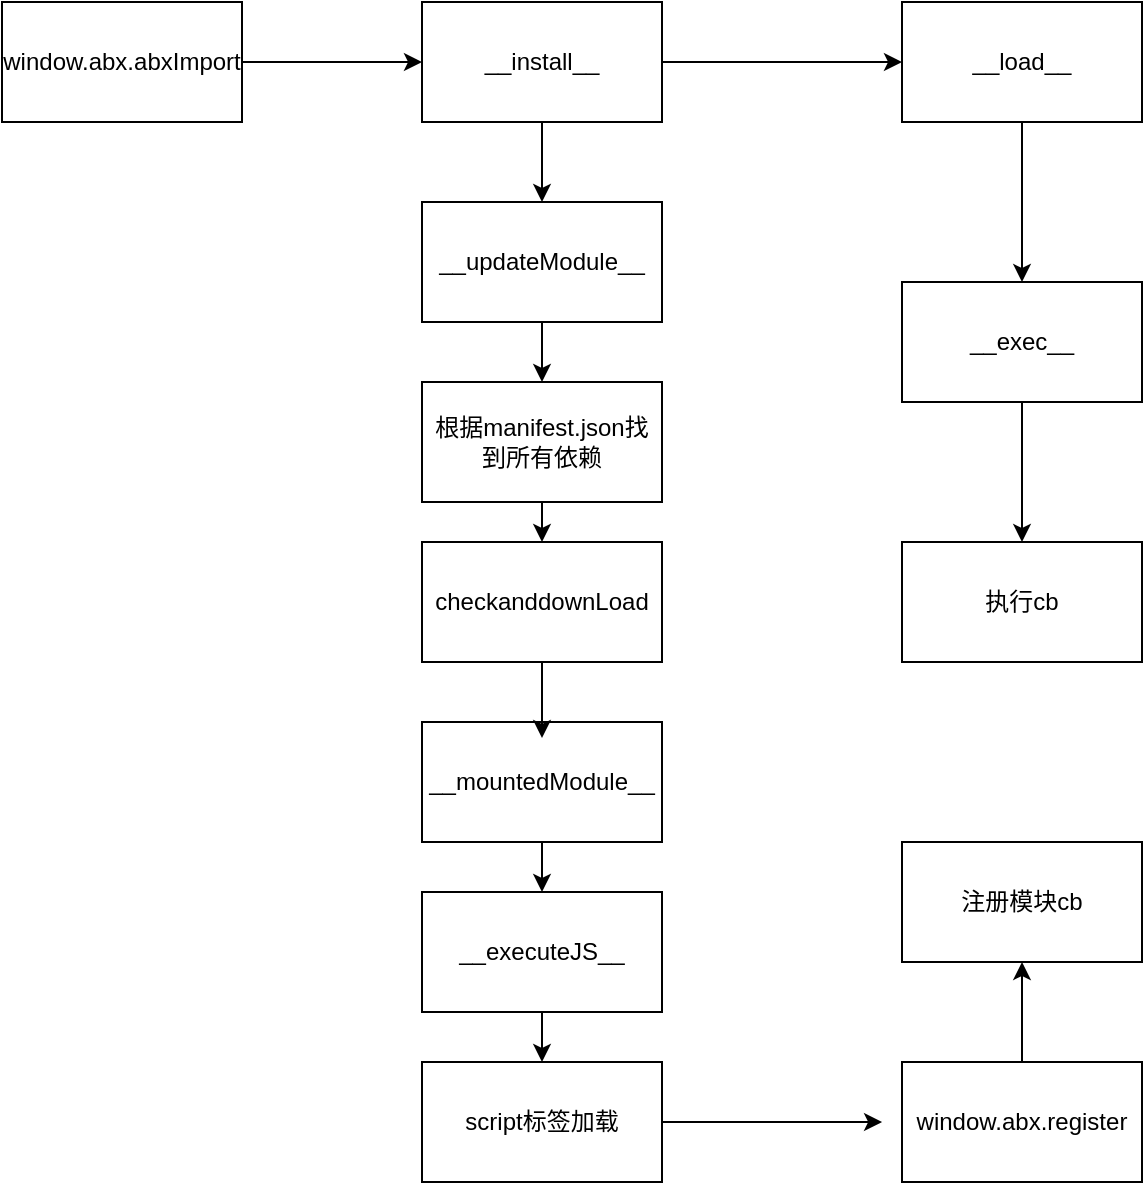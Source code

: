 <mxfile version="24.8.6">
  <diagram name="第 1 页" id="XE2a13fLv91c_1teVzvz">
    <mxGraphModel dx="1434" dy="746" grid="1" gridSize="10" guides="1" tooltips="1" connect="1" arrows="1" fold="1" page="1" pageScale="1" pageWidth="827" pageHeight="1169" math="0" shadow="0">
      <root>
        <mxCell id="0" />
        <mxCell id="1" parent="0" />
        <mxCell id="skQ3JT0NPFJoCWPC-ytg-9" style="edgeStyle=orthogonalEdgeStyle;rounded=0;orthogonalLoop=1;jettySize=auto;html=1;exitX=1;exitY=0.5;exitDx=0;exitDy=0;entryX=0;entryY=0.5;entryDx=0;entryDy=0;" edge="1" parent="1" source="skQ3JT0NPFJoCWPC-ytg-1" target="skQ3JT0NPFJoCWPC-ytg-2">
          <mxGeometry relative="1" as="geometry" />
        </mxCell>
        <mxCell id="skQ3JT0NPFJoCWPC-ytg-1" value="window.abx.abxImport" style="rounded=0;whiteSpace=wrap;html=1;" vertex="1" parent="1">
          <mxGeometry x="70" y="80" width="120" height="60" as="geometry" />
        </mxCell>
        <mxCell id="skQ3JT0NPFJoCWPC-ytg-10" style="edgeStyle=orthogonalEdgeStyle;rounded=0;orthogonalLoop=1;jettySize=auto;html=1;exitX=1;exitY=0.5;exitDx=0;exitDy=0;entryX=0;entryY=0.5;entryDx=0;entryDy=0;" edge="1" parent="1" source="skQ3JT0NPFJoCWPC-ytg-2" target="skQ3JT0NPFJoCWPC-ytg-3">
          <mxGeometry relative="1" as="geometry" />
        </mxCell>
        <mxCell id="skQ3JT0NPFJoCWPC-ytg-11" style="edgeStyle=orthogonalEdgeStyle;rounded=0;orthogonalLoop=1;jettySize=auto;html=1;exitX=0.5;exitY=1;exitDx=0;exitDy=0;entryX=0.5;entryY=0;entryDx=0;entryDy=0;" edge="1" parent="1" source="skQ3JT0NPFJoCWPC-ytg-2" target="skQ3JT0NPFJoCWPC-ytg-8">
          <mxGeometry relative="1" as="geometry" />
        </mxCell>
        <mxCell id="skQ3JT0NPFJoCWPC-ytg-2" value="__install__" style="rounded=0;whiteSpace=wrap;html=1;" vertex="1" parent="1">
          <mxGeometry x="280" y="80" width="120" height="60" as="geometry" />
        </mxCell>
        <mxCell id="skQ3JT0NPFJoCWPC-ytg-13" style="edgeStyle=orthogonalEdgeStyle;rounded=0;orthogonalLoop=1;jettySize=auto;html=1;exitX=0.5;exitY=1;exitDx=0;exitDy=0;" edge="1" parent="1" source="skQ3JT0NPFJoCWPC-ytg-3" target="skQ3JT0NPFJoCWPC-ytg-6">
          <mxGeometry relative="1" as="geometry" />
        </mxCell>
        <mxCell id="skQ3JT0NPFJoCWPC-ytg-3" value="__load__" style="rounded=0;whiteSpace=wrap;html=1;" vertex="1" parent="1">
          <mxGeometry x="520" y="80" width="120" height="60" as="geometry" />
        </mxCell>
        <mxCell id="skQ3JT0NPFJoCWPC-ytg-4" value="checkanddownLoad" style="rounded=0;whiteSpace=wrap;html=1;" vertex="1" parent="1">
          <mxGeometry x="280" y="350" width="120" height="60" as="geometry" />
        </mxCell>
        <mxCell id="skQ3JT0NPFJoCWPC-ytg-14" style="edgeStyle=orthogonalEdgeStyle;rounded=0;orthogonalLoop=1;jettySize=auto;html=1;exitX=0.5;exitY=1;exitDx=0;exitDy=0;entryX=0.5;entryY=0;entryDx=0;entryDy=0;" edge="1" parent="1" source="skQ3JT0NPFJoCWPC-ytg-6" target="skQ3JT0NPFJoCWPC-ytg-7">
          <mxGeometry relative="1" as="geometry" />
        </mxCell>
        <mxCell id="skQ3JT0NPFJoCWPC-ytg-6" value="__exec__" style="rounded=0;whiteSpace=wrap;html=1;" vertex="1" parent="1">
          <mxGeometry x="520" y="220" width="120" height="60" as="geometry" />
        </mxCell>
        <mxCell id="skQ3JT0NPFJoCWPC-ytg-7" value="执行cb" style="rounded=0;whiteSpace=wrap;html=1;" vertex="1" parent="1">
          <mxGeometry x="520" y="350" width="120" height="60" as="geometry" />
        </mxCell>
        <mxCell id="skQ3JT0NPFJoCWPC-ytg-28" style="edgeStyle=orthogonalEdgeStyle;rounded=0;orthogonalLoop=1;jettySize=auto;html=1;exitX=0.5;exitY=1;exitDx=0;exitDy=0;entryX=0.5;entryY=0;entryDx=0;entryDy=0;" edge="1" parent="1" source="skQ3JT0NPFJoCWPC-ytg-8" target="skQ3JT0NPFJoCWPC-ytg-27">
          <mxGeometry relative="1" as="geometry" />
        </mxCell>
        <mxCell id="skQ3JT0NPFJoCWPC-ytg-8" value="__updateModule__" style="rounded=0;whiteSpace=wrap;html=1;" vertex="1" parent="1">
          <mxGeometry x="280" y="180" width="120" height="60" as="geometry" />
        </mxCell>
        <mxCell id="skQ3JT0NPFJoCWPC-ytg-20" style="edgeStyle=orthogonalEdgeStyle;rounded=0;orthogonalLoop=1;jettySize=auto;html=1;exitX=0.5;exitY=1;exitDx=0;exitDy=0;entryX=0.5;entryY=0;entryDx=0;entryDy=0;" edge="1" parent="1" source="skQ3JT0NPFJoCWPC-ytg-15" target="skQ3JT0NPFJoCWPC-ytg-19">
          <mxGeometry relative="1" as="geometry" />
        </mxCell>
        <mxCell id="skQ3JT0NPFJoCWPC-ytg-15" value="__mountedModule__" style="rounded=0;whiteSpace=wrap;html=1;" vertex="1" parent="1">
          <mxGeometry x="280" y="440" width="120" height="60" as="geometry" />
        </mxCell>
        <mxCell id="skQ3JT0NPFJoCWPC-ytg-16" style="edgeStyle=orthogonalEdgeStyle;rounded=0;orthogonalLoop=1;jettySize=auto;html=1;exitX=0.5;exitY=1;exitDx=0;exitDy=0;" edge="1" parent="1" source="skQ3JT0NPFJoCWPC-ytg-15" target="skQ3JT0NPFJoCWPC-ytg-15">
          <mxGeometry relative="1" as="geometry" />
        </mxCell>
        <mxCell id="skQ3JT0NPFJoCWPC-ytg-18" style="edgeStyle=orthogonalEdgeStyle;rounded=0;orthogonalLoop=1;jettySize=auto;html=1;exitX=0.5;exitY=1;exitDx=0;exitDy=0;entryX=0.5;entryY=0.133;entryDx=0;entryDy=0;entryPerimeter=0;" edge="1" parent="1" source="skQ3JT0NPFJoCWPC-ytg-4" target="skQ3JT0NPFJoCWPC-ytg-15">
          <mxGeometry relative="1" as="geometry" />
        </mxCell>
        <mxCell id="skQ3JT0NPFJoCWPC-ytg-22" style="edgeStyle=orthogonalEdgeStyle;rounded=0;orthogonalLoop=1;jettySize=auto;html=1;exitX=0.5;exitY=1;exitDx=0;exitDy=0;" edge="1" parent="1" source="skQ3JT0NPFJoCWPC-ytg-19" target="skQ3JT0NPFJoCWPC-ytg-21">
          <mxGeometry relative="1" as="geometry" />
        </mxCell>
        <mxCell id="skQ3JT0NPFJoCWPC-ytg-19" value="__executeJS__" style="rounded=0;whiteSpace=wrap;html=1;" vertex="1" parent="1">
          <mxGeometry x="280" y="525" width="120" height="60" as="geometry" />
        </mxCell>
        <mxCell id="skQ3JT0NPFJoCWPC-ytg-21" value="script标签加载" style="rounded=0;whiteSpace=wrap;html=1;" vertex="1" parent="1">
          <mxGeometry x="280" y="610" width="120" height="60" as="geometry" />
        </mxCell>
        <mxCell id="skQ3JT0NPFJoCWPC-ytg-26" style="edgeStyle=orthogonalEdgeStyle;rounded=0;orthogonalLoop=1;jettySize=auto;html=1;exitX=0.5;exitY=0;exitDx=0;exitDy=0;entryX=0.5;entryY=1;entryDx=0;entryDy=0;" edge="1" parent="1" source="skQ3JT0NPFJoCWPC-ytg-23" target="skQ3JT0NPFJoCWPC-ytg-25">
          <mxGeometry relative="1" as="geometry" />
        </mxCell>
        <mxCell id="skQ3JT0NPFJoCWPC-ytg-23" value="window.abx.register" style="rounded=0;whiteSpace=wrap;html=1;" vertex="1" parent="1">
          <mxGeometry x="520" y="610" width="120" height="60" as="geometry" />
        </mxCell>
        <mxCell id="skQ3JT0NPFJoCWPC-ytg-24" style="edgeStyle=orthogonalEdgeStyle;rounded=0;orthogonalLoop=1;jettySize=auto;html=1;exitX=1;exitY=0.5;exitDx=0;exitDy=0;entryX=-0.083;entryY=0.5;entryDx=0;entryDy=0;entryPerimeter=0;" edge="1" parent="1" source="skQ3JT0NPFJoCWPC-ytg-21" target="skQ3JT0NPFJoCWPC-ytg-23">
          <mxGeometry relative="1" as="geometry" />
        </mxCell>
        <mxCell id="skQ3JT0NPFJoCWPC-ytg-25" value="注册模块cb" style="rounded=0;whiteSpace=wrap;html=1;" vertex="1" parent="1">
          <mxGeometry x="520" y="500" width="120" height="60" as="geometry" />
        </mxCell>
        <mxCell id="skQ3JT0NPFJoCWPC-ytg-29" style="edgeStyle=orthogonalEdgeStyle;rounded=0;orthogonalLoop=1;jettySize=auto;html=1;exitX=0.5;exitY=1;exitDx=0;exitDy=0;entryX=0.5;entryY=0;entryDx=0;entryDy=0;" edge="1" parent="1" source="skQ3JT0NPFJoCWPC-ytg-27" target="skQ3JT0NPFJoCWPC-ytg-4">
          <mxGeometry relative="1" as="geometry" />
        </mxCell>
        <mxCell id="skQ3JT0NPFJoCWPC-ytg-27" value="根据manifest.json找到所有依赖" style="rounded=0;whiteSpace=wrap;html=1;" vertex="1" parent="1">
          <mxGeometry x="280" y="270" width="120" height="60" as="geometry" />
        </mxCell>
      </root>
    </mxGraphModel>
  </diagram>
</mxfile>

